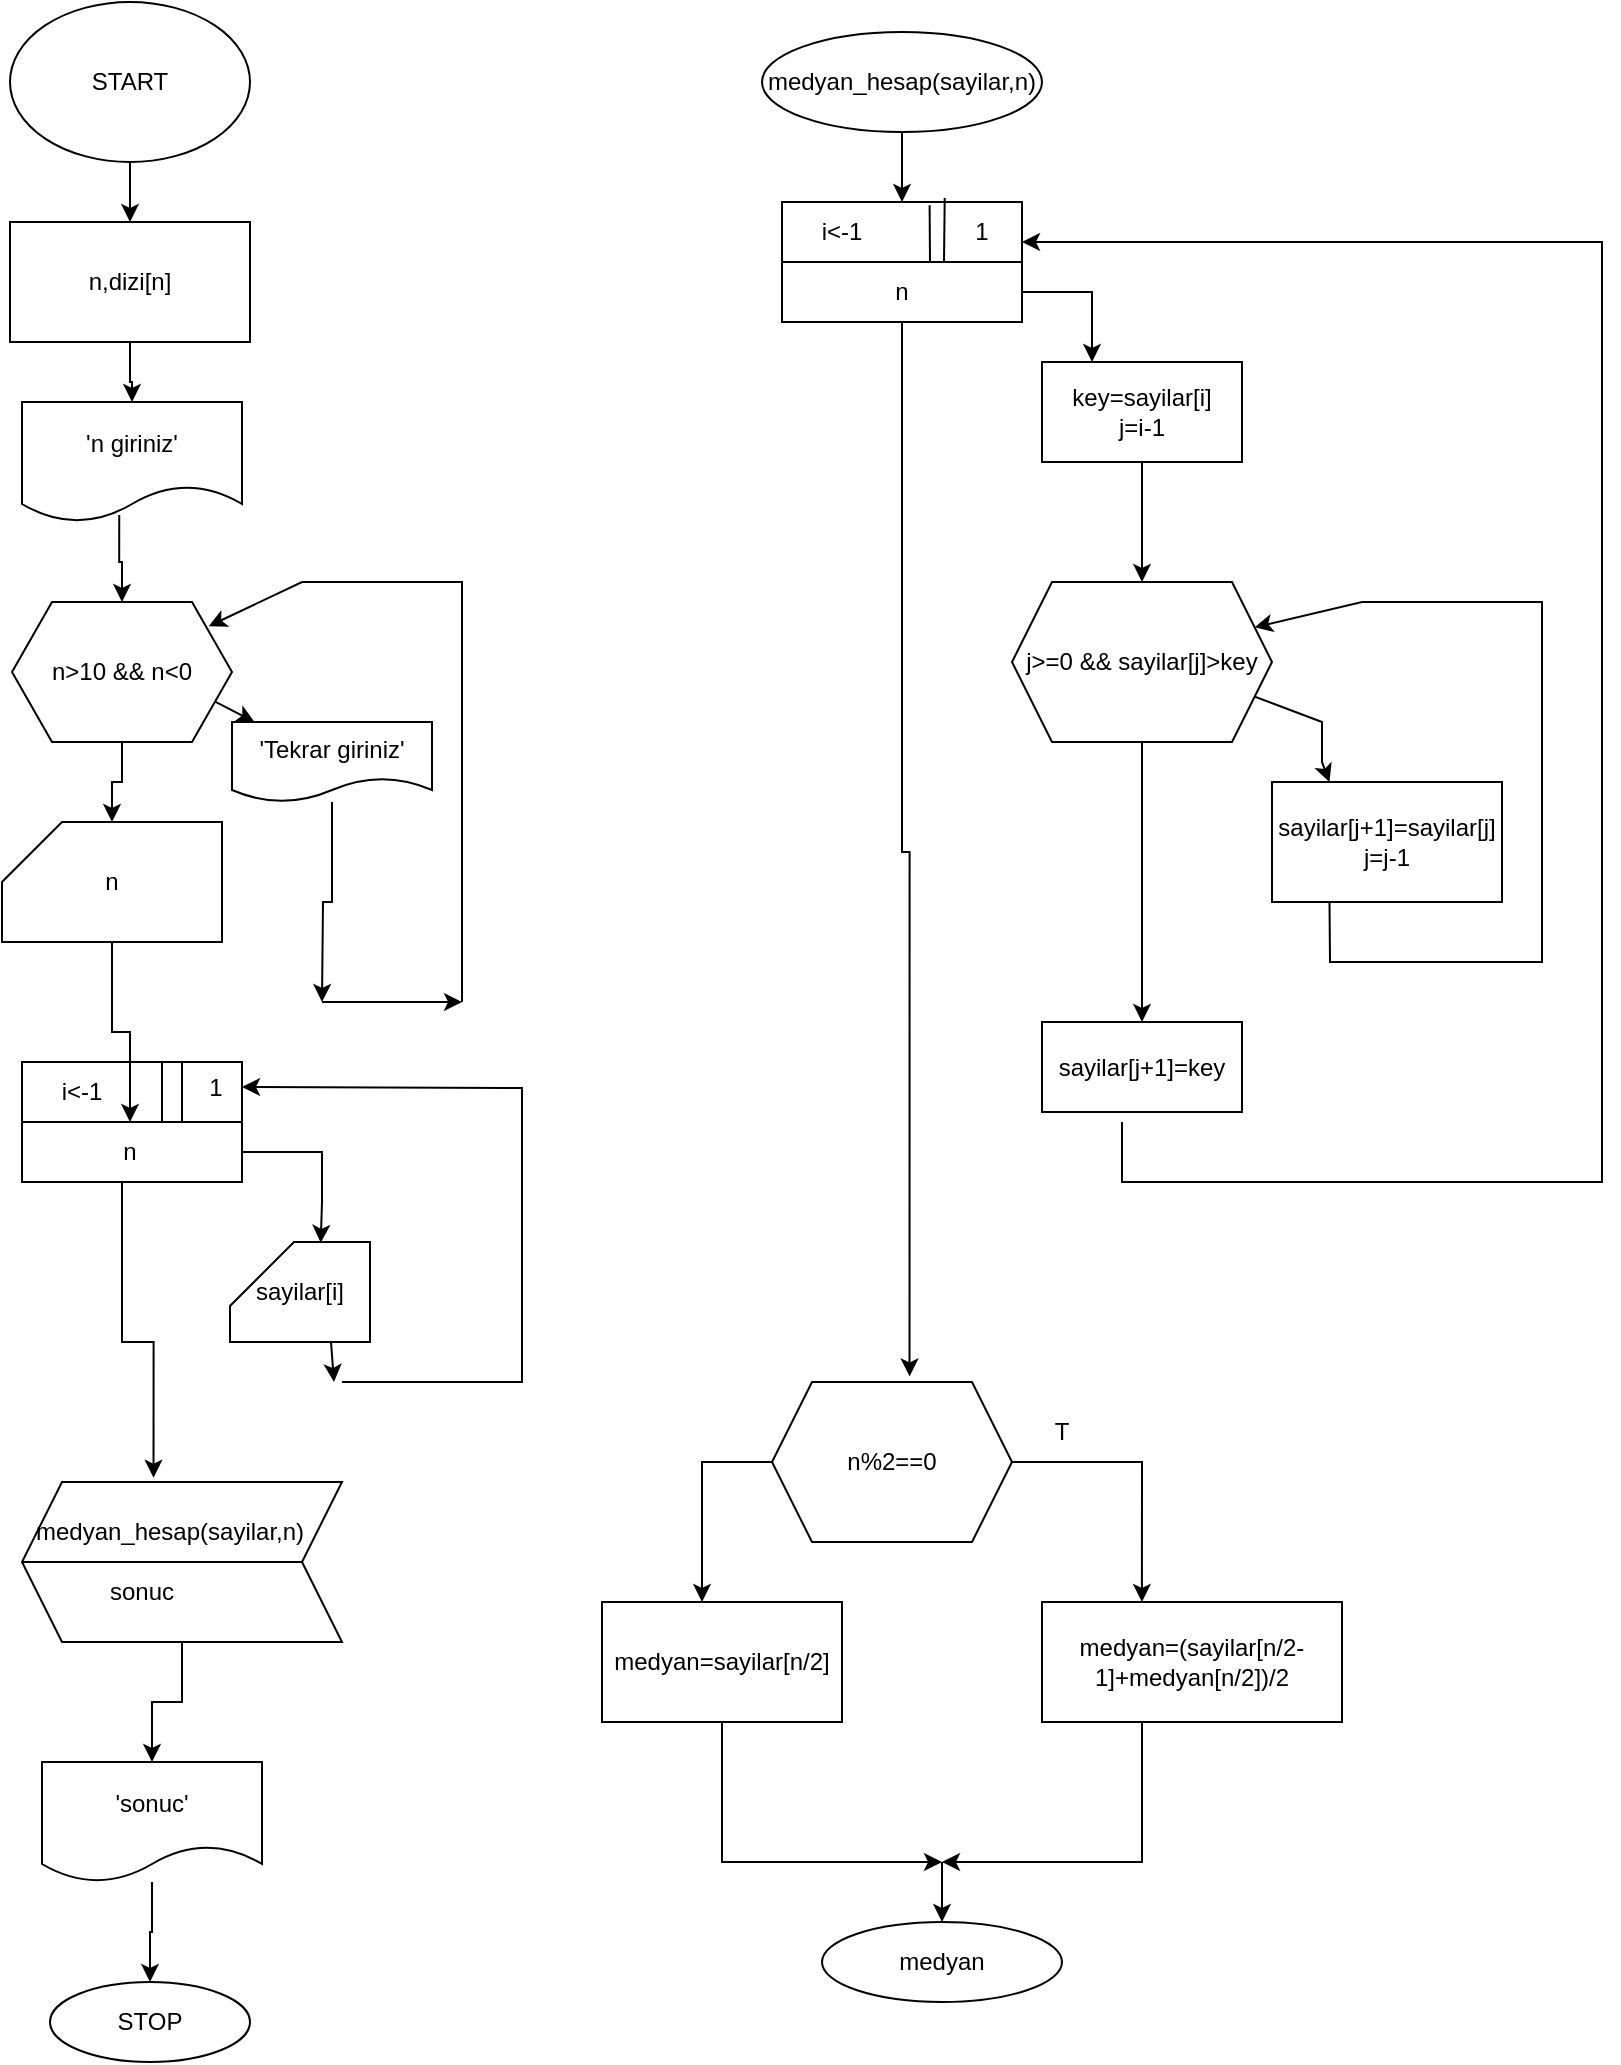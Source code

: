 <mxfile version="22.1.0" type="google">
  <diagram name="Sayfa -1" id="sG8aGEUr2zv0KGtf0KgE">
    <mxGraphModel grid="1" page="1" gridSize="10" guides="1" tooltips="1" connect="1" arrows="1" fold="1" pageScale="1" pageWidth="827" pageHeight="1169" math="0" shadow="0">
      <root>
        <mxCell id="0" />
        <mxCell id="1" parent="0" />
        <mxCell id="Y7XemuHt4IpBJlOOACKv-4" value="" style="edgeStyle=orthogonalEdgeStyle;rounded=0;orthogonalLoop=1;jettySize=auto;html=1;" edge="1" parent="1" source="Y7XemuHt4IpBJlOOACKv-1">
          <mxGeometry relative="1" as="geometry">
            <mxPoint x="294" y="110" as="targetPoint" />
          </mxGeometry>
        </mxCell>
        <mxCell id="Y7XemuHt4IpBJlOOACKv-1" value="START" style="ellipse;whiteSpace=wrap;html=1;" vertex="1" parent="1">
          <mxGeometry x="234" width="120" height="80" as="geometry" />
        </mxCell>
        <mxCell id="Y7XemuHt4IpBJlOOACKv-99" value="" style="edgeStyle=orthogonalEdgeStyle;rounded=0;orthogonalLoop=1;jettySize=auto;html=1;" edge="1" parent="1" source="Y7XemuHt4IpBJlOOACKv-6" target="Y7XemuHt4IpBJlOOACKv-98">
          <mxGeometry relative="1" as="geometry" />
        </mxCell>
        <mxCell id="Y7XemuHt4IpBJlOOACKv-6" value="n&amp;gt;10 &amp;amp;&amp;amp; n&amp;lt;0" style="shape=hexagon;perimeter=hexagonPerimeter2;whiteSpace=wrap;html=1;fixedSize=1;" vertex="1" parent="1">
          <mxGeometry x="235" y="300" width="110" height="70" as="geometry" />
        </mxCell>
        <mxCell id="Y7XemuHt4IpBJlOOACKv-7" value="" style="endArrow=classic;html=1;rounded=0;exitX=1;exitY=0.75;exitDx=0;exitDy=0;" edge="1" parent="1" source="Y7XemuHt4IpBJlOOACKv-6" target="Y7XemuHt4IpBJlOOACKv-10">
          <mxGeometry width="50" height="50" relative="1" as="geometry">
            <mxPoint x="370" y="340" as="sourcePoint" />
            <mxPoint x="370" y="370" as="targetPoint" />
          </mxGeometry>
        </mxCell>
        <mxCell id="Y7XemuHt4IpBJlOOACKv-9" value="" style="edgeStyle=orthogonalEdgeStyle;rounded=0;orthogonalLoop=1;jettySize=auto;html=1;exitX=0.442;exitY=0.942;exitDx=0;exitDy=0;exitPerimeter=0;entryX=0.5;entryY=0;entryDx=0;entryDy=0;" edge="1" parent="1" source="Y7XemuHt4IpBJlOOACKv-8" target="Y7XemuHt4IpBJlOOACKv-6">
          <mxGeometry relative="1" as="geometry">
            <mxPoint x="289.58" y="280" as="sourcePoint" />
            <mxPoint x="289.58" y="290" as="targetPoint" />
          </mxGeometry>
        </mxCell>
        <mxCell id="Y7XemuHt4IpBJlOOACKv-8" value="&#39;n giriniz&#39;" style="shape=document;whiteSpace=wrap;html=1;boundedLbl=1;" vertex="1" parent="1">
          <mxGeometry x="240" y="200" width="110" height="60" as="geometry" />
        </mxCell>
        <mxCell id="Y7XemuHt4IpBJlOOACKv-29" value="" style="edgeStyle=orthogonalEdgeStyle;rounded=0;orthogonalLoop=1;jettySize=auto;html=1;" edge="1" parent="1" source="Y7XemuHt4IpBJlOOACKv-10">
          <mxGeometry relative="1" as="geometry">
            <mxPoint x="390" y="500" as="targetPoint" />
          </mxGeometry>
        </mxCell>
        <mxCell id="Y7XemuHt4IpBJlOOACKv-10" value="&#39;Tekrar giriniz&#39;" style="shape=document;whiteSpace=wrap;html=1;boundedLbl=1;" vertex="1" parent="1">
          <mxGeometry x="345" y="360" width="100" height="40" as="geometry" />
        </mxCell>
        <mxCell id="Y7XemuHt4IpBJlOOACKv-11" value="" style="endArrow=classic;html=1;rounded=0;entryX=0.894;entryY=0.173;entryDx=0;entryDy=0;entryPerimeter=0;" edge="1" parent="1" target="Y7XemuHt4IpBJlOOACKv-6">
          <mxGeometry width="50" height="50" relative="1" as="geometry">
            <mxPoint x="460" y="500" as="sourcePoint" />
            <mxPoint x="350" y="290" as="targetPoint" />
            <Array as="points">
              <mxPoint x="460" y="460" />
              <mxPoint x="460" y="420" />
              <mxPoint x="460" y="390" />
              <mxPoint x="460" y="290" />
              <mxPoint x="400" y="290" />
              <mxPoint x="380" y="290" />
            </Array>
          </mxGeometry>
        </mxCell>
        <mxCell id="Y7XemuHt4IpBJlOOACKv-12" value="" style="rounded=0;whiteSpace=wrap;html=1;" vertex="1" parent="1">
          <mxGeometry x="240" y="530" width="110" height="60" as="geometry" />
        </mxCell>
        <mxCell id="Y7XemuHt4IpBJlOOACKv-14" value="" style="endArrow=none;html=1;rounded=0;exitX=0;exitY=0.5;exitDx=0;exitDy=0;entryX=1;entryY=0.5;entryDx=0;entryDy=0;" edge="1" parent="1" source="Y7XemuHt4IpBJlOOACKv-12" target="Y7XemuHt4IpBJlOOACKv-12">
          <mxGeometry width="50" height="50" relative="1" as="geometry">
            <mxPoint x="360" y="660" as="sourcePoint" />
            <mxPoint x="410" y="610" as="targetPoint" />
          </mxGeometry>
        </mxCell>
        <mxCell id="Y7XemuHt4IpBJlOOACKv-19" value="" style="endArrow=none;html=1;rounded=0;" edge="1" parent="1">
          <mxGeometry width="50" height="50" relative="1" as="geometry">
            <mxPoint x="310" y="530" as="sourcePoint" />
            <mxPoint x="310" y="560" as="targetPoint" />
            <Array as="points" />
          </mxGeometry>
        </mxCell>
        <mxCell id="Y7XemuHt4IpBJlOOACKv-20" value="" style="endArrow=none;html=1;rounded=0;" edge="1" parent="1">
          <mxGeometry width="50" height="50" relative="1" as="geometry">
            <mxPoint x="320" y="530" as="sourcePoint" />
            <mxPoint x="320" y="560" as="targetPoint" />
            <Array as="points" />
          </mxGeometry>
        </mxCell>
        <mxCell id="Y7XemuHt4IpBJlOOACKv-21" value="i&amp;lt;-1" style="text;html=1;strokeColor=none;fillColor=none;align=center;verticalAlign=middle;whiteSpace=wrap;rounded=0;" vertex="1" parent="1">
          <mxGeometry x="240" y="530" width="60" height="30" as="geometry" />
        </mxCell>
        <mxCell id="Y7XemuHt4IpBJlOOACKv-22" value="1" style="text;html=1;strokeColor=none;fillColor=none;align=center;verticalAlign=middle;whiteSpace=wrap;rounded=0;" vertex="1" parent="1">
          <mxGeometry x="324" y="530" width="26" height="25" as="geometry" />
        </mxCell>
        <mxCell id="Y7XemuHt4IpBJlOOACKv-44" style="edgeStyle=orthogonalEdgeStyle;rounded=0;orthogonalLoop=1;jettySize=auto;html=1;entryX=0.589;entryY=1.027;entryDx=0;entryDy=0;entryPerimeter=0;" edge="1" parent="1" source="Y7XemuHt4IpBJlOOACKv-23" target="Y7XemuHt4IpBJlOOACKv-41">
          <mxGeometry relative="1" as="geometry">
            <mxPoint x="290" y="730" as="targetPoint" />
            <Array as="points">
              <mxPoint x="290" y="670" />
            </Array>
          </mxGeometry>
        </mxCell>
        <mxCell id="Y7XemuHt4IpBJlOOACKv-23" value="n" style="text;html=1;strokeColor=none;fillColor=none;align=center;verticalAlign=middle;whiteSpace=wrap;rounded=0;" vertex="1" parent="1">
          <mxGeometry x="264" y="560" width="60" height="30" as="geometry" />
        </mxCell>
        <mxCell id="Y7XemuHt4IpBJlOOACKv-25" value="" style="edgeStyle=orthogonalEdgeStyle;rounded=0;orthogonalLoop=1;jettySize=auto;html=1;" edge="1" parent="1" source="Y7XemuHt4IpBJlOOACKv-24" target="Y7XemuHt4IpBJlOOACKv-8">
          <mxGeometry relative="1" as="geometry" />
        </mxCell>
        <mxCell id="Y7XemuHt4IpBJlOOACKv-24" value="n,dizi[n]" style="rounded=0;whiteSpace=wrap;html=1;" vertex="1" parent="1">
          <mxGeometry x="234" y="110" width="120" height="60" as="geometry" />
        </mxCell>
        <mxCell id="Y7XemuHt4IpBJlOOACKv-33" value="" style="endArrow=classic;html=1;rounded=0;" edge="1" parent="1">
          <mxGeometry width="50" height="50" relative="1" as="geometry">
            <mxPoint x="390" y="500" as="sourcePoint" />
            <mxPoint x="460" y="500" as="targetPoint" />
          </mxGeometry>
        </mxCell>
        <mxCell id="Y7XemuHt4IpBJlOOACKv-34" value="" style="endArrow=classic;html=1;rounded=0;exitX=1;exitY=0.75;exitDx=0;exitDy=0;entryX=0.648;entryY=0.008;entryDx=0;entryDy=0;entryPerimeter=0;" edge="1" parent="1" source="Y7XemuHt4IpBJlOOACKv-12" target="Y7XemuHt4IpBJlOOACKv-35">
          <mxGeometry width="50" height="50" relative="1" as="geometry">
            <mxPoint x="360" y="590" as="sourcePoint" />
            <mxPoint x="380" y="600" as="targetPoint" />
            <Array as="points">
              <mxPoint x="390" y="575" />
              <mxPoint x="390" y="600" />
            </Array>
          </mxGeometry>
        </mxCell>
        <mxCell id="Y7XemuHt4IpBJlOOACKv-35" value="sayilar[i]" style="shape=card;whiteSpace=wrap;html=1;size=32;" vertex="1" parent="1">
          <mxGeometry x="344" y="620" width="70" height="50" as="geometry" />
        </mxCell>
        <mxCell id="Y7XemuHt4IpBJlOOACKv-39" value="" style="endArrow=classic;html=1;rounded=0;entryX=1;entryY=0.5;entryDx=0;entryDy=0;" edge="1" parent="1" target="Y7XemuHt4IpBJlOOACKv-22">
          <mxGeometry width="50" height="50" relative="1" as="geometry">
            <mxPoint x="400" y="690" as="sourcePoint" />
            <mxPoint x="490" y="530" as="targetPoint" />
            <Array as="points">
              <mxPoint x="490" y="690" />
              <mxPoint x="490" y="543" />
            </Array>
          </mxGeometry>
        </mxCell>
        <mxCell id="Y7XemuHt4IpBJlOOACKv-40" value="" style="endArrow=classic;html=1;rounded=0;exitX=0.5;exitY=1;exitDx=0;exitDy=0;exitPerimeter=0;" edge="1" parent="1">
          <mxGeometry width="50" height="50" relative="1" as="geometry">
            <mxPoint x="394.5" y="670" as="sourcePoint" />
            <mxPoint x="396" y="690" as="targetPoint" />
          </mxGeometry>
        </mxCell>
        <mxCell id="Y7XemuHt4IpBJlOOACKv-50" value="" style="edgeStyle=orthogonalEdgeStyle;rounded=0;orthogonalLoop=1;jettySize=auto;html=1;" edge="1" parent="1" source="Y7XemuHt4IpBJlOOACKv-41" target="Y7XemuHt4IpBJlOOACKv-47">
          <mxGeometry relative="1" as="geometry" />
        </mxCell>
        <mxCell id="Y7XemuHt4IpBJlOOACKv-41" value="" style="shape=step;perimeter=stepPerimeter;whiteSpace=wrap;html=1;fixedSize=1;direction=west;" vertex="1" parent="1">
          <mxGeometry x="240" y="740" width="160" height="80" as="geometry" />
        </mxCell>
        <mxCell id="Y7XemuHt4IpBJlOOACKv-42" value="" style="endArrow=none;html=1;rounded=0;exitX=1;exitY=0.5;exitDx=0;exitDy=0;entryX=0;entryY=0.5;entryDx=0;entryDy=0;" edge="1" parent="1" source="Y7XemuHt4IpBJlOOACKv-41" target="Y7XemuHt4IpBJlOOACKv-41">
          <mxGeometry width="50" height="50" relative="1" as="geometry">
            <mxPoint x="256" y="670" as="sourcePoint" />
            <mxPoint x="306" y="620" as="targetPoint" />
          </mxGeometry>
        </mxCell>
        <mxCell id="Y7XemuHt4IpBJlOOACKv-45" value="medyan_hesap(sayilar,n)" style="text;html=1;strokeColor=none;fillColor=none;align=center;verticalAlign=middle;whiteSpace=wrap;rounded=0;" vertex="1" parent="1">
          <mxGeometry x="284" y="750" width="60" height="30" as="geometry" />
        </mxCell>
        <mxCell id="Y7XemuHt4IpBJlOOACKv-46" value="sonuc" style="text;html=1;strokeColor=none;fillColor=none;align=center;verticalAlign=middle;whiteSpace=wrap;rounded=0;" vertex="1" parent="1">
          <mxGeometry x="270" y="780" width="60" height="30" as="geometry" />
        </mxCell>
        <mxCell id="Y7XemuHt4IpBJlOOACKv-52" value="" style="edgeStyle=orthogonalEdgeStyle;rounded=0;orthogonalLoop=1;jettySize=auto;html=1;" edge="1" parent="1" source="Y7XemuHt4IpBJlOOACKv-47" target="Y7XemuHt4IpBJlOOACKv-51">
          <mxGeometry relative="1" as="geometry" />
        </mxCell>
        <mxCell id="Y7XemuHt4IpBJlOOACKv-47" value="&#39;sonuc&#39;" style="shape=document;whiteSpace=wrap;html=1;boundedLbl=1;" vertex="1" parent="1">
          <mxGeometry x="250" y="880" width="110" height="60" as="geometry" />
        </mxCell>
        <mxCell id="Y7XemuHt4IpBJlOOACKv-51" value="STOP" style="ellipse;whiteSpace=wrap;html=1;" vertex="1" parent="1">
          <mxGeometry x="254" y="990" width="100" height="40" as="geometry" />
        </mxCell>
        <mxCell id="Y7XemuHt4IpBJlOOACKv-55" value="" style="edgeStyle=orthogonalEdgeStyle;rounded=0;orthogonalLoop=1;jettySize=auto;html=1;" edge="1" parent="1" source="Y7XemuHt4IpBJlOOACKv-53" target="Y7XemuHt4IpBJlOOACKv-54">
          <mxGeometry relative="1" as="geometry" />
        </mxCell>
        <mxCell id="Y7XemuHt4IpBJlOOACKv-53" value="medyan_hesap(sayilar,n)" style="ellipse;whiteSpace=wrap;html=1;" vertex="1" parent="1">
          <mxGeometry x="610" y="15" width="140" height="50" as="geometry" />
        </mxCell>
        <mxCell id="Y7XemuHt4IpBJlOOACKv-54" value="" style="rounded=0;whiteSpace=wrap;html=1;" vertex="1" parent="1">
          <mxGeometry x="620" y="100" width="120" height="60" as="geometry" />
        </mxCell>
        <mxCell id="Y7XemuHt4IpBJlOOACKv-56" value="" style="endArrow=none;html=1;rounded=0;exitX=0;exitY=0.5;exitDx=0;exitDy=0;entryX=1;entryY=0.5;entryDx=0;entryDy=0;" edge="1" parent="1" source="Y7XemuHt4IpBJlOOACKv-54" target="Y7XemuHt4IpBJlOOACKv-54">
          <mxGeometry width="50" height="50" relative="1" as="geometry">
            <mxPoint x="610" y="240" as="sourcePoint" />
            <mxPoint x="660" y="190" as="targetPoint" />
          </mxGeometry>
        </mxCell>
        <mxCell id="Y7XemuHt4IpBJlOOACKv-57" value="" style="endArrow=none;html=1;rounded=0;exitX=0.678;exitY=-0.034;exitDx=0;exitDy=0;exitPerimeter=0;" edge="1" parent="1" source="Y7XemuHt4IpBJlOOACKv-54">
          <mxGeometry width="50" height="50" relative="1" as="geometry">
            <mxPoint x="610" y="240" as="sourcePoint" />
            <mxPoint x="701" y="130" as="targetPoint" />
          </mxGeometry>
        </mxCell>
        <mxCell id="Y7XemuHt4IpBJlOOACKv-58" value="" style="endArrow=none;html=1;rounded=0;exitX=0.615;exitY=0.028;exitDx=0;exitDy=0;exitPerimeter=0;" edge="1" parent="1" source="Y7XemuHt4IpBJlOOACKv-54">
          <mxGeometry width="50" height="50" relative="1" as="geometry">
            <mxPoint x="610" y="240" as="sourcePoint" />
            <mxPoint x="694" y="130" as="targetPoint" />
          </mxGeometry>
        </mxCell>
        <mxCell id="Y7XemuHt4IpBJlOOACKv-59" value="i&amp;lt;-1" style="text;html=1;strokeColor=none;fillColor=none;align=center;verticalAlign=middle;whiteSpace=wrap;rounded=0;" vertex="1" parent="1">
          <mxGeometry x="620" y="100" width="60" height="30" as="geometry" />
        </mxCell>
        <mxCell id="Y7XemuHt4IpBJlOOACKv-84" value="" style="edgeStyle=orthogonalEdgeStyle;rounded=0;orthogonalLoop=1;jettySize=auto;html=1;entryX=0.573;entryY=-0.035;entryDx=0;entryDy=0;entryPerimeter=0;" edge="1" parent="1" source="Y7XemuHt4IpBJlOOACKv-60" target="Y7XemuHt4IpBJlOOACKv-82">
          <mxGeometry relative="1" as="geometry">
            <mxPoint x="680" y="215" as="targetPoint" />
          </mxGeometry>
        </mxCell>
        <mxCell id="Y7XemuHt4IpBJlOOACKv-60" value="n" style="text;html=1;strokeColor=none;fillColor=none;align=center;verticalAlign=middle;whiteSpace=wrap;rounded=0;" vertex="1" parent="1">
          <mxGeometry x="650" y="130" width="60" height="30" as="geometry" />
        </mxCell>
        <mxCell id="Y7XemuHt4IpBJlOOACKv-65" value="1" style="text;html=1;strokeColor=none;fillColor=none;align=center;verticalAlign=middle;whiteSpace=wrap;rounded=0;" vertex="1" parent="1">
          <mxGeometry x="690" y="100" width="60" height="30" as="geometry" />
        </mxCell>
        <mxCell id="Y7XemuHt4IpBJlOOACKv-71" value="" style="edgeStyle=orthogonalEdgeStyle;rounded=0;orthogonalLoop=1;jettySize=auto;html=1;" edge="1" parent="1" source="Y7XemuHt4IpBJlOOACKv-66" target="Y7XemuHt4IpBJlOOACKv-70">
          <mxGeometry relative="1" as="geometry" />
        </mxCell>
        <mxCell id="Y7XemuHt4IpBJlOOACKv-66" value="key=sayilar[i]&lt;br&gt;j=i-1" style="rounded=0;whiteSpace=wrap;html=1;" vertex="1" parent="1">
          <mxGeometry x="750" y="180" width="100" height="50" as="geometry" />
        </mxCell>
        <mxCell id="Y7XemuHt4IpBJlOOACKv-69" value="" style="endArrow=classic;html=1;rounded=0;exitX=1;exitY=0.75;exitDx=0;exitDy=0;entryX=0.25;entryY=0;entryDx=0;entryDy=0;" edge="1" parent="1" source="Y7XemuHt4IpBJlOOACKv-54" target="Y7XemuHt4IpBJlOOACKv-66">
          <mxGeometry width="50" height="50" relative="1" as="geometry">
            <mxPoint x="870" y="130" as="sourcePoint" />
            <mxPoint x="870" y="160" as="targetPoint" />
            <Array as="points">
              <mxPoint x="775" y="145" />
            </Array>
          </mxGeometry>
        </mxCell>
        <mxCell id="Y7XemuHt4IpBJlOOACKv-77" value="" style="edgeStyle=orthogonalEdgeStyle;rounded=0;orthogonalLoop=1;jettySize=auto;html=1;" edge="1" parent="1" source="Y7XemuHt4IpBJlOOACKv-70" target="Y7XemuHt4IpBJlOOACKv-76">
          <mxGeometry relative="1" as="geometry" />
        </mxCell>
        <mxCell id="Y7XemuHt4IpBJlOOACKv-70" value="j&amp;gt;=0 &amp;amp;&amp;amp; sayilar[j]&amp;gt;key" style="shape=hexagon;perimeter=hexagonPerimeter2;whiteSpace=wrap;html=1;fixedSize=1;" vertex="1" parent="1">
          <mxGeometry x="735" y="290" width="130" height="80" as="geometry" />
        </mxCell>
        <mxCell id="Y7XemuHt4IpBJlOOACKv-72" value="sayilar[j+1]=sayilar[j]&lt;br&gt;j=j-1" style="rounded=0;whiteSpace=wrap;html=1;" vertex="1" parent="1">
          <mxGeometry x="865" y="390" width="115" height="60" as="geometry" />
        </mxCell>
        <mxCell id="Y7XemuHt4IpBJlOOACKv-74" value="" style="endArrow=classic;html=1;rounded=0;exitX=1;exitY=0.75;exitDx=0;exitDy=0;entryX=0.25;entryY=0;entryDx=0;entryDy=0;" edge="1" parent="1" source="Y7XemuHt4IpBJlOOACKv-70" target="Y7XemuHt4IpBJlOOACKv-72">
          <mxGeometry width="50" height="50" relative="1" as="geometry">
            <mxPoint x="870" y="370" as="sourcePoint" />
            <mxPoint x="900" y="370" as="targetPoint" />
            <Array as="points">
              <mxPoint x="890" y="360" />
              <mxPoint x="890" y="380" />
            </Array>
          </mxGeometry>
        </mxCell>
        <mxCell id="Y7XemuHt4IpBJlOOACKv-75" value="" style="endArrow=classic;html=1;rounded=0;exitX=0.25;exitY=1;exitDx=0;exitDy=0;entryX=1;entryY=0.25;entryDx=0;entryDy=0;" edge="1" parent="1" source="Y7XemuHt4IpBJlOOACKv-72" target="Y7XemuHt4IpBJlOOACKv-70">
          <mxGeometry width="50" height="50" relative="1" as="geometry">
            <mxPoint x="870" y="370" as="sourcePoint" />
            <mxPoint x="880" y="310" as="targetPoint" />
            <Array as="points">
              <mxPoint x="894" y="480" />
              <mxPoint x="1000" y="480" />
              <mxPoint x="1000" y="300" />
              <mxPoint x="910" y="300" />
            </Array>
          </mxGeometry>
        </mxCell>
        <mxCell id="Y7XemuHt4IpBJlOOACKv-76" value="sayilar[j+1]=key" style="rounded=0;whiteSpace=wrap;html=1;" vertex="1" parent="1">
          <mxGeometry x="750" y="510" width="100" height="45" as="geometry" />
        </mxCell>
        <mxCell id="Y7XemuHt4IpBJlOOACKv-80" value="" style="endArrow=classic;html=1;rounded=0;exitX=0.417;exitY=0.987;exitDx=0;exitDy=0;exitPerimeter=0;" edge="1" parent="1">
          <mxGeometry width="50" height="50" relative="1" as="geometry">
            <mxPoint x="790" y="560.005" as="sourcePoint" />
            <mxPoint x="740" y="120" as="targetPoint" />
            <Array as="points">
              <mxPoint x="790" y="590" />
              <mxPoint x="1030" y="590" />
              <mxPoint x="1030" y="120" />
            </Array>
          </mxGeometry>
        </mxCell>
        <mxCell id="Y7XemuHt4IpBJlOOACKv-82" value="n%2==0" style="shape=hexagon;perimeter=hexagonPerimeter2;whiteSpace=wrap;html=1;fixedSize=1;" vertex="1" parent="1">
          <mxGeometry x="615" y="690" width="120" height="80" as="geometry" />
        </mxCell>
        <mxCell id="Y7XemuHt4IpBJlOOACKv-85" value="" style="endArrow=classic;html=1;rounded=0;exitX=1;exitY=0.5;exitDx=0;exitDy=0;entryX=0.333;entryY=0;entryDx=0;entryDy=0;entryPerimeter=0;" edge="1" parent="1" source="Y7XemuHt4IpBJlOOACKv-82" target="Y7XemuHt4IpBJlOOACKv-86">
          <mxGeometry width="50" height="50" relative="1" as="geometry">
            <mxPoint x="1050" y="570" as="sourcePoint" />
            <mxPoint x="780" y="730" as="targetPoint" />
            <Array as="points">
              <mxPoint x="800" y="730" />
            </Array>
          </mxGeometry>
        </mxCell>
        <mxCell id="Y7XemuHt4IpBJlOOACKv-95" value="" style="edgeStyle=orthogonalEdgeStyle;rounded=0;orthogonalLoop=1;jettySize=auto;html=1;exitX=0.5;exitY=1;exitDx=0;exitDy=0;" edge="1" parent="1" source="Y7XemuHt4IpBJlOOACKv-86">
          <mxGeometry relative="1" as="geometry">
            <mxPoint x="826" y="870" as="sourcePoint" />
            <mxPoint x="700" y="930" as="targetPoint" />
            <Array as="points">
              <mxPoint x="800" y="860" />
              <mxPoint x="800" y="930" />
            </Array>
          </mxGeometry>
        </mxCell>
        <mxCell id="Y7XemuHt4IpBJlOOACKv-86" value="medyan=(sayilar[n/2-1]+medyan[n/2])/2" style="rounded=0;whiteSpace=wrap;html=1;" vertex="1" parent="1">
          <mxGeometry x="750" y="800" width="150" height="60" as="geometry" />
        </mxCell>
        <mxCell id="Y7XemuHt4IpBJlOOACKv-88" value="T" style="text;html=1;strokeColor=none;fillColor=none;align=center;verticalAlign=middle;whiteSpace=wrap;rounded=0;" vertex="1" parent="1">
          <mxGeometry x="730" y="700" width="60" height="30" as="geometry" />
        </mxCell>
        <mxCell id="Y7XemuHt4IpBJlOOACKv-89" value="" style="endArrow=classic;html=1;rounded=0;exitX=0;exitY=0.5;exitDx=0;exitDy=0;" edge="1" parent="1" source="Y7XemuHt4IpBJlOOACKv-82">
          <mxGeometry width="50" height="50" relative="1" as="geometry">
            <mxPoint x="720" y="670" as="sourcePoint" />
            <mxPoint x="580" y="800" as="targetPoint" />
            <Array as="points">
              <mxPoint x="580" y="730" />
            </Array>
          </mxGeometry>
        </mxCell>
        <mxCell id="Y7XemuHt4IpBJlOOACKv-93" value="" style="edgeStyle=orthogonalEdgeStyle;rounded=0;orthogonalLoop=1;jettySize=auto;html=1;" edge="1" parent="1" source="Y7XemuHt4IpBJlOOACKv-91">
          <mxGeometry relative="1" as="geometry">
            <mxPoint x="700" y="930" as="targetPoint" />
            <Array as="points">
              <mxPoint x="590" y="930" />
              <mxPoint x="690" y="930" />
            </Array>
          </mxGeometry>
        </mxCell>
        <mxCell id="Y7XemuHt4IpBJlOOACKv-91" value="medyan=sayilar[n/2]" style="rounded=0;whiteSpace=wrap;html=1;" vertex="1" parent="1">
          <mxGeometry x="530" y="800" width="120" height="60" as="geometry" />
        </mxCell>
        <mxCell id="Y7XemuHt4IpBJlOOACKv-96" value="" style="endArrow=classic;html=1;rounded=0;" edge="1" parent="1" target="Y7XemuHt4IpBJlOOACKv-97">
          <mxGeometry width="50" height="50" relative="1" as="geometry">
            <mxPoint x="700" y="930" as="sourcePoint" />
            <mxPoint x="700" y="970" as="targetPoint" />
          </mxGeometry>
        </mxCell>
        <mxCell id="Y7XemuHt4IpBJlOOACKv-97" value="medyan" style="ellipse;whiteSpace=wrap;html=1;" vertex="1" parent="1">
          <mxGeometry x="640" y="960" width="120" height="40" as="geometry" />
        </mxCell>
        <mxCell id="Y7XemuHt4IpBJlOOACKv-100" value="" style="edgeStyle=orthogonalEdgeStyle;rounded=0;orthogonalLoop=1;jettySize=auto;html=1;" edge="1" parent="1" source="Y7XemuHt4IpBJlOOACKv-98" target="Y7XemuHt4IpBJlOOACKv-23">
          <mxGeometry relative="1" as="geometry" />
        </mxCell>
        <mxCell id="Y7XemuHt4IpBJlOOACKv-98" value="n" style="shape=card;whiteSpace=wrap;html=1;" vertex="1" parent="1">
          <mxGeometry x="230" y="410" width="110" height="60" as="geometry" />
        </mxCell>
      </root>
    </mxGraphModel>
  </diagram>
</mxfile>
